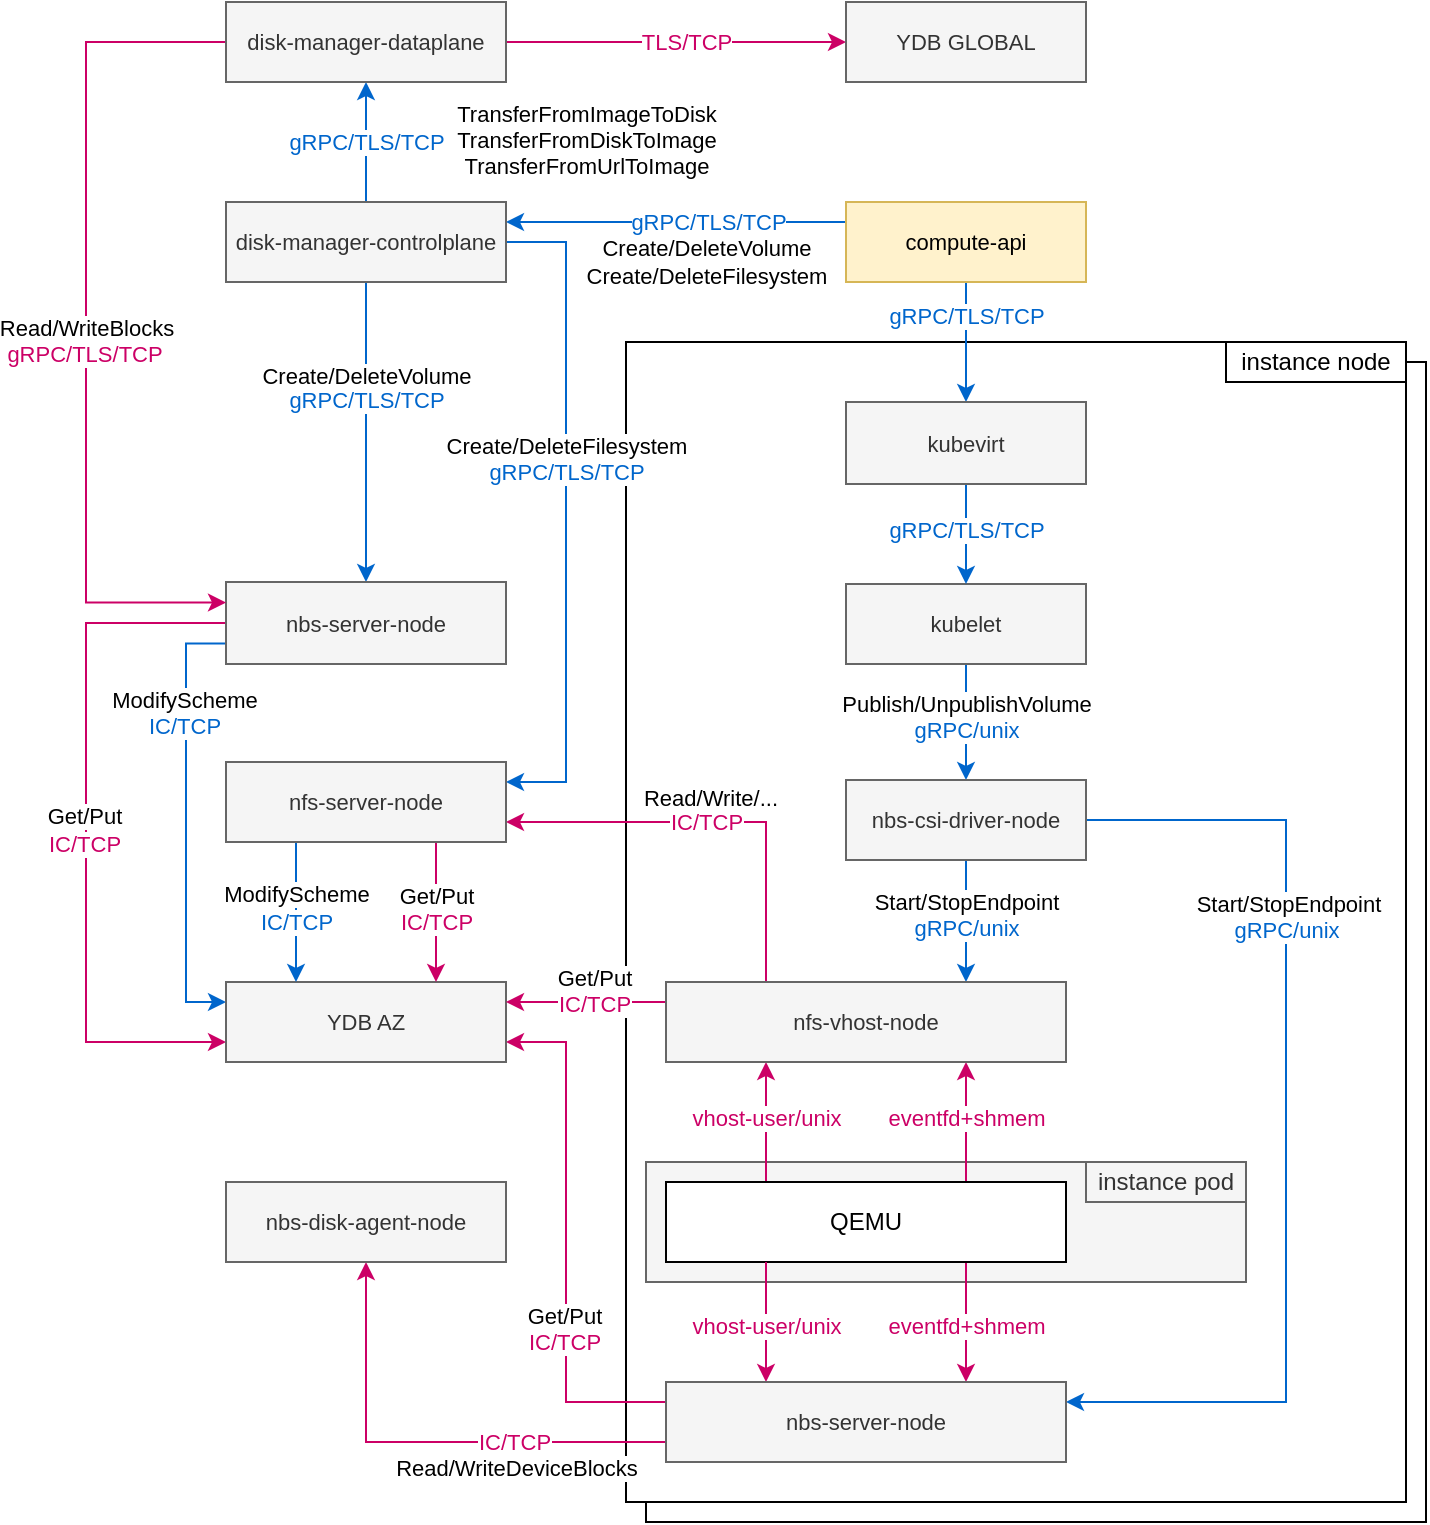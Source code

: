 <mxfile version="24.7.8">
  <diagram name="Page-1" id="2YBvvXClWsGukQMizWep">
    <mxGraphModel dx="1618" dy="586" grid="1" gridSize="10" guides="1" tooltips="1" connect="1" arrows="1" fold="1" page="1" pageScale="1" pageWidth="850" pageHeight="1100" math="0" shadow="0">
      <root>
        <mxCell id="0" />
        <mxCell id="1" parent="0" />
        <mxCell id="Xv-uowMnBE21GLggtnpt-47" style="edgeStyle=orthogonalEdgeStyle;rounded=0;orthogonalLoop=1;jettySize=auto;html=1;entryX=0.5;entryY=0;entryDx=0;entryDy=0;strokeColor=#0066CC;" parent="1" source="_0tyfMGEkezi1Wn5K47d-30" target="mKCn0pQEpmRzFZVJy1wr-6" edge="1">
          <mxGeometry relative="1" as="geometry" />
        </mxCell>
        <mxCell id="Xv-uowMnBE21GLggtnpt-48" value="gRPC/TLS/TCP" style="edgeLabel;html=1;align=center;verticalAlign=middle;resizable=0;points=[];fontColor=#0066CC;" parent="Xv-uowMnBE21GLggtnpt-47" vertex="1" connectable="0">
          <mxGeometry x="-0.001" relative="1" as="geometry">
            <mxPoint y="-16" as="offset" />
          </mxGeometry>
        </mxCell>
        <mxCell id="Xv-uowMnBE21GLggtnpt-68" value="Create/DeleteVolume" style="edgeLabel;html=1;align=center;verticalAlign=middle;resizable=0;points=[];" parent="Xv-uowMnBE21GLggtnpt-47" vertex="1" connectable="0">
          <mxGeometry x="-0.856" relative="1" as="geometry">
            <mxPoint y="36" as="offset" />
          </mxGeometry>
        </mxCell>
        <mxCell id="mKCn0pQEpmRzFZVJy1wr-146" value="" style="rounded=0;whiteSpace=wrap;html=1;verticalAlign=top;align=left;labelBackgroundColor=none;" parent="1" vertex="1">
          <mxGeometry x="110" y="220" width="390" height="580" as="geometry" />
        </mxCell>
        <mxCell id="mKCn0pQEpmRzFZVJy1wr-39" value="" style="rounded=0;whiteSpace=wrap;html=1;verticalAlign=top;align=left;labelBackgroundColor=none;" parent="1" vertex="1">
          <mxGeometry x="100" y="210" width="390" height="580" as="geometry" />
        </mxCell>
        <mxCell id="Xv-uowMnBE21GLggtnpt-5" style="edgeStyle=orthogonalEdgeStyle;rounded=0;orthogonalLoop=1;jettySize=auto;html=1;entryX=0.5;entryY=0;entryDx=0;entryDy=0;strokeColor=#0066CC;exitX=0.5;exitY=1;exitDx=0;exitDy=0;" parent="1" source="mKCn0pQEpmRzFZVJy1wr-2" target="mKCn0pQEpmRzFZVJy1wr-4" edge="1">
          <mxGeometry relative="1" as="geometry" />
        </mxCell>
        <mxCell id="Xv-uowMnBE21GLggtnpt-7" value="gRPC/unix" style="edgeLabel;html=1;align=center;verticalAlign=middle;resizable=0;points=[];fontColor=#0066CC;" parent="Xv-uowMnBE21GLggtnpt-5" vertex="1" connectable="0">
          <mxGeometry x="-0.017" relative="1" as="geometry">
            <mxPoint y="4" as="offset" />
          </mxGeometry>
        </mxCell>
        <mxCell id="mKCn0pQEpmRzFZVJy1wr-2" value="kubelet" style="rounded=0;whiteSpace=wrap;html=1;fontSize=11;fillColor=#f5f5f5;strokeColor=#666666;fontColor=#333333;" parent="1" vertex="1">
          <mxGeometry x="210" y="331" width="120" height="40" as="geometry" />
        </mxCell>
        <mxCell id="Xv-uowMnBE21GLggtnpt-4" style="edgeStyle=orthogonalEdgeStyle;rounded=0;orthogonalLoop=1;jettySize=auto;html=1;entryX=0.75;entryY=0;entryDx=0;entryDy=0;strokeColor=#0066CC;exitX=0.5;exitY=1;exitDx=0;exitDy=0;" parent="1" source="mKCn0pQEpmRzFZVJy1wr-4" target="_0tyfMGEkezi1Wn5K47d-60" edge="1">
          <mxGeometry relative="1" as="geometry" />
        </mxCell>
        <mxCell id="Xv-uowMnBE21GLggtnpt-21" value="gRPC/unix" style="edgeLabel;html=1;align=center;verticalAlign=middle;resizable=0;points=[];fontColor=#0066CC;" parent="Xv-uowMnBE21GLggtnpt-4" vertex="1" connectable="0">
          <mxGeometry x="-0.032" relative="1" as="geometry">
            <mxPoint y="4" as="offset" />
          </mxGeometry>
        </mxCell>
        <mxCell id="qlmGw0hflqmHRQ1-sKof-2" value="Start/StopEndpoint" style="edgeLabel;html=1;align=center;verticalAlign=middle;resizable=0;points=[];" vertex="1" connectable="0" parent="Xv-uowMnBE21GLggtnpt-4">
          <mxGeometry x="0.738" y="-2" relative="1" as="geometry">
            <mxPoint x="2" y="-32" as="offset" />
          </mxGeometry>
        </mxCell>
        <mxCell id="Xv-uowMnBE21GLggtnpt-31" style="edgeStyle=orthogonalEdgeStyle;rounded=0;orthogonalLoop=1;jettySize=auto;html=1;exitX=1;exitY=0.5;exitDx=0;exitDy=0;entryX=1;entryY=0.25;entryDx=0;entryDy=0;fontColor=#0066CC;strokeColor=#0066CC;" parent="1" source="mKCn0pQEpmRzFZVJy1wr-4" target="mKCn0pQEpmRzFZVJy1wr-47" edge="1">
          <mxGeometry relative="1" as="geometry">
            <Array as="points">
              <mxPoint x="430" y="449" />
              <mxPoint x="430" y="740" />
            </Array>
          </mxGeometry>
        </mxCell>
        <mxCell id="Xv-uowMnBE21GLggtnpt-32" value="gRPC/unix" style="edgeLabel;html=1;align=center;verticalAlign=middle;resizable=0;points=[];fontColor=#0066CC;" parent="Xv-uowMnBE21GLggtnpt-31" vertex="1" connectable="0">
          <mxGeometry x="-0.022" relative="1" as="geometry">
            <mxPoint y="-90" as="offset" />
          </mxGeometry>
        </mxCell>
        <mxCell id="qlmGw0hflqmHRQ1-sKof-6" value="Start/StopEndpoint" style="edgeLabel;html=1;align=center;verticalAlign=middle;resizable=0;points=[];" vertex="1" connectable="0" parent="Xv-uowMnBE21GLggtnpt-31">
          <mxGeometry x="-0.296" y="1" relative="1" as="geometry">
            <mxPoint y="-35" as="offset" />
          </mxGeometry>
        </mxCell>
        <mxCell id="mKCn0pQEpmRzFZVJy1wr-4" value="nbs-csi-driver-node" style="rounded=0;whiteSpace=wrap;html=1;fontSize=11;fillColor=#f5f5f5;fontColor=#333333;strokeColor=#666666;" parent="1" vertex="1">
          <mxGeometry x="210" y="429" width="120" height="40" as="geometry" />
        </mxCell>
        <mxCell id="Xv-uowMnBE21GLggtnpt-45" value="" style="edgeStyle=orthogonalEdgeStyle;rounded=0;orthogonalLoop=1;jettySize=auto;html=1;entryX=0;entryY=0.75;entryDx=0;entryDy=0;exitX=0;exitY=0.5;exitDx=0;exitDy=0;strokeColor=#CC0066;" parent="1" source="mKCn0pQEpmRzFZVJy1wr-6" target="mKCn0pQEpmRzFZVJy1wr-110" edge="1">
          <mxGeometry x="-0.032" relative="1" as="geometry">
            <mxPoint x="-97" y="370.5" as="sourcePoint" />
            <mxPoint x="-97" y="560" as="targetPoint" />
            <Array as="points">
              <mxPoint x="-170" y="351" />
              <mxPoint x="-170" y="560" />
            </Array>
            <mxPoint as="offset" />
          </mxGeometry>
        </mxCell>
        <mxCell id="Xv-uowMnBE21GLggtnpt-59" value="IC/TCP" style="edgeLabel;html=1;align=center;verticalAlign=middle;resizable=0;points=[];fontColor=#CC0066;" parent="Xv-uowMnBE21GLggtnpt-45" vertex="1" connectable="0">
          <mxGeometry x="0.031" y="-1" relative="1" as="geometry">
            <mxPoint as="offset" />
          </mxGeometry>
        </mxCell>
        <mxCell id="Xv-uowMnBE21GLggtnpt-77" value="Get/Put" style="edgeLabel;html=1;align=center;verticalAlign=middle;resizable=0;points=[];" parent="Xv-uowMnBE21GLggtnpt-45" vertex="1" connectable="0">
          <mxGeometry x="-0.086" relative="1" as="geometry">
            <mxPoint x="-1" y="7" as="offset" />
          </mxGeometry>
        </mxCell>
        <mxCell id="Xv-uowMnBE21GLggtnpt-50" style="edgeStyle=orthogonalEdgeStyle;rounded=0;orthogonalLoop=1;jettySize=auto;html=1;entryX=0;entryY=0.25;entryDx=0;entryDy=0;exitX=0;exitY=0.75;exitDx=0;exitDy=0;strokeColor=#0066CC;" parent="1" source="mKCn0pQEpmRzFZVJy1wr-6" target="mKCn0pQEpmRzFZVJy1wr-110" edge="1">
          <mxGeometry relative="1" as="geometry">
            <Array as="points">
              <mxPoint x="-120" y="361" />
              <mxPoint x="-120" y="540" />
            </Array>
          </mxGeometry>
        </mxCell>
        <mxCell id="Xv-uowMnBE21GLggtnpt-75" value="IC/TCP" style="edgeLabel;html=1;align=center;verticalAlign=middle;resizable=0;points=[];fontColor=#0066CC;" parent="Xv-uowMnBE21GLggtnpt-50" vertex="1" connectable="0">
          <mxGeometry x="-0.466" y="-1" relative="1" as="geometry">
            <mxPoint y="2" as="offset" />
          </mxGeometry>
        </mxCell>
        <mxCell id="Xv-uowMnBE21GLggtnpt-76" value="ModifyScheme" style="edgeLabel;html=1;align=center;verticalAlign=middle;resizable=0;points=[];" parent="Xv-uowMnBE21GLggtnpt-50" vertex="1" connectable="0">
          <mxGeometry x="-0.62" y="-1" relative="1" as="geometry">
            <mxPoint y="6" as="offset" />
          </mxGeometry>
        </mxCell>
        <mxCell id="mKCn0pQEpmRzFZVJy1wr-6" value="nbs-server-node" style="rounded=0;whiteSpace=wrap;html=1;fontSize=11;fillColor=#f5f5f5;fontColor=#333333;strokeColor=#666666;" parent="1" vertex="1">
          <mxGeometry x="-100" y="330" width="140" height="41" as="geometry" />
        </mxCell>
        <mxCell id="mKCn0pQEpmRzFZVJy1wr-28" value="Publish/UnpublishVolume" style="text;html=1;align=center;verticalAlign=middle;resizable=0;points=[];autosize=1;strokeColor=none;fillColor=none;fontSize=11;labelBackgroundColor=default;labelBorderColor=none;" parent="1" vertex="1">
          <mxGeometry x="195" y="376" width="150" height="30" as="geometry" />
        </mxCell>
        <mxCell id="mKCn0pQEpmRzFZVJy1wr-111" style="edgeStyle=orthogonalEdgeStyle;rounded=0;orthogonalLoop=1;jettySize=auto;html=1;entryX=1;entryY=0.75;entryDx=0;entryDy=0;strokeColor=#CC0066;startArrow=none;startFill=0;exitX=0;exitY=0.25;exitDx=0;exitDy=0;" parent="1" source="mKCn0pQEpmRzFZVJy1wr-47" target="mKCn0pQEpmRzFZVJy1wr-110" edge="1">
          <mxGeometry relative="1" as="geometry">
            <mxPoint x="30" y="740" as="sourcePoint" />
            <mxPoint x="-80" y="570" as="targetPoint" />
            <Array as="points">
              <mxPoint x="70" y="740" />
              <mxPoint x="70" y="560" />
            </Array>
          </mxGeometry>
        </mxCell>
        <mxCell id="mKCn0pQEpmRzFZVJy1wr-112" value="IC/TCP" style="edgeLabel;html=1;align=center;verticalAlign=middle;resizable=0;points=[];fontColor=#CC0066;" parent="mKCn0pQEpmRzFZVJy1wr-111" vertex="1" connectable="0">
          <mxGeometry x="0.011" y="-1" relative="1" as="geometry">
            <mxPoint x="84" y="3" as="offset" />
          </mxGeometry>
        </mxCell>
        <mxCell id="Xv-uowMnBE21GLggtnpt-63" value="IC/TCP" style="edgeLabel;html=1;align=center;verticalAlign=middle;resizable=0;points=[];fontColor=#CC0066;" parent="mKCn0pQEpmRzFZVJy1wr-111" vertex="1" connectable="0">
          <mxGeometry x="0.381" y="1" relative="1" as="geometry">
            <mxPoint y="99" as="offset" />
          </mxGeometry>
        </mxCell>
        <mxCell id="Xv-uowMnBE21GLggtnpt-70" value="Get/Put" style="edgeLabel;html=1;align=center;verticalAlign=middle;resizable=0;points=[];" parent="mKCn0pQEpmRzFZVJy1wr-111" vertex="1" connectable="0">
          <mxGeometry x="0.294" y="1" relative="1" as="geometry">
            <mxPoint y="75" as="offset" />
          </mxGeometry>
        </mxCell>
        <mxCell id="_0tyfMGEkezi1Wn5K47d-6" style="edgeStyle=orthogonalEdgeStyle;rounded=0;orthogonalLoop=1;jettySize=auto;html=1;exitX=0;exitY=0.75;exitDx=0;exitDy=0;strokeColor=#CC0066;entryX=0.5;entryY=1;entryDx=0;entryDy=0;" parent="1" source="mKCn0pQEpmRzFZVJy1wr-47" target="_0tyfMGEkezi1Wn5K47d-5" edge="1">
          <mxGeometry relative="1" as="geometry">
            <mxPoint x="120" y="750" as="sourcePoint" />
            <mxPoint x="25.0" y="640" as="targetPoint" />
            <Array as="points" />
          </mxGeometry>
        </mxCell>
        <mxCell id="_0tyfMGEkezi1Wn5K47d-7" value="&lt;font color=&quot;#cc0066&quot;&gt;IC/TCP&lt;/font&gt;" style="edgeLabel;html=1;align=center;verticalAlign=middle;resizable=0;points=[];" parent="_0tyfMGEkezi1Wn5K47d-6" vertex="1" connectable="0">
          <mxGeometry x="-0.0" relative="1" as="geometry">
            <mxPoint x="44" as="offset" />
          </mxGeometry>
        </mxCell>
        <mxCell id="mKCn0pQEpmRzFZVJy1wr-110" value="YDB AZ" style="rounded=0;whiteSpace=wrap;html=1;fontSize=11;fillColor=#f5f5f5;fontColor=#333333;strokeColor=#666666;" parent="1" vertex="1">
          <mxGeometry x="-100" y="530" width="140" height="40" as="geometry" />
        </mxCell>
        <mxCell id="_0tyfMGEkezi1Wn5K47d-5" value="nbs-disk-agent-node" style="rounded=0;whiteSpace=wrap;html=1;fontSize=11;fillColor=#f5f5f5;fontColor=#333333;strokeColor=#666666;" parent="1" vertex="1">
          <mxGeometry x="-100" y="630" width="140" height="40" as="geometry" />
        </mxCell>
        <mxCell id="_0tyfMGEkezi1Wn5K47d-8" value="Read/WriteDeviceBlocks" style="text;html=1;align=center;verticalAlign=middle;resizable=0;points=[];autosize=1;strokeColor=none;fillColor=none;fontSize=11;labelBackgroundColor=default;" parent="1" vertex="1">
          <mxGeometry x="-25" y="758" width="140" height="30" as="geometry" />
        </mxCell>
        <mxCell id="_0tyfMGEkezi1Wn5K47d-42" style="edgeStyle=orthogonalEdgeStyle;rounded=0;orthogonalLoop=1;jettySize=auto;html=1;entryX=1;entryY=0.25;entryDx=0;entryDy=0;strokeColor=#0066CC;exitX=0;exitY=0.25;exitDx=0;exitDy=0;" parent="1" source="_0tyfMGEkezi1Wn5K47d-29" target="_0tyfMGEkezi1Wn5K47d-30" edge="1">
          <mxGeometry relative="1" as="geometry" />
        </mxCell>
        <mxCell id="Xv-uowMnBE21GLggtnpt-58" value="gRPC/TLS/TCP" style="edgeLabel;html=1;align=center;verticalAlign=middle;resizable=0;points=[];fontColor=#0066CC;" parent="_0tyfMGEkezi1Wn5K47d-42" vertex="1" connectable="0">
          <mxGeometry x="0.016" y="-3" relative="1" as="geometry">
            <mxPoint x="17" y="3" as="offset" />
          </mxGeometry>
        </mxCell>
        <mxCell id="qlmGw0hflqmHRQ1-sKof-3" value="Create/DeleteVolume&lt;div&gt;Create/DeleteFilesystem&lt;/div&gt;" style="edgeLabel;html=1;align=center;verticalAlign=middle;resizable=0;points=[];labelBackgroundColor=none;" vertex="1" connectable="0" parent="_0tyfMGEkezi1Wn5K47d-42">
          <mxGeometry x="-0.436" y="-3" relative="1" as="geometry">
            <mxPoint x="-22" y="23" as="offset" />
          </mxGeometry>
        </mxCell>
        <mxCell id="VRwGNVWa2ceTCC_4Sq0K-13" style="edgeStyle=orthogonalEdgeStyle;rounded=0;orthogonalLoop=1;jettySize=auto;html=1;strokeColor=#0066CC;entryX=0.5;entryY=0;entryDx=0;entryDy=0;" parent="1" source="_0tyfMGEkezi1Wn5K47d-29" target="VRwGNVWa2ceTCC_4Sq0K-12" edge="1">
          <mxGeometry relative="1" as="geometry" />
        </mxCell>
        <mxCell id="Xv-uowMnBE21GLggtnpt-13" value="gRPC/TLS/TCP" style="edgeLabel;html=1;align=center;verticalAlign=middle;resizable=0;points=[];fontColor=#0066CC;" parent="VRwGNVWa2ceTCC_4Sq0K-13" vertex="1" connectable="0">
          <mxGeometry x="-0.027" y="-1" relative="1" as="geometry">
            <mxPoint x="1" y="-12" as="offset" />
          </mxGeometry>
        </mxCell>
        <mxCell id="_0tyfMGEkezi1Wn5K47d-29" value="compute-api" style="rounded=0;whiteSpace=wrap;html=1;fontSize=11;fillColor=#fff2cc;strokeColor=#d6b656;" parent="1" vertex="1">
          <mxGeometry x="210" y="140" width="120" height="40" as="geometry" />
        </mxCell>
        <mxCell id="VRwGNVWa2ceTCC_4Sq0K-3" style="edgeStyle=orthogonalEdgeStyle;rounded=0;orthogonalLoop=1;jettySize=auto;html=1;entryX=0.5;entryY=1;entryDx=0;entryDy=0;strokeColor=#0066CC;exitX=0.5;exitY=0;exitDx=0;exitDy=0;" parent="1" source="_0tyfMGEkezi1Wn5K47d-30" target="_0tyfMGEkezi1Wn5K47d-32" edge="1">
          <mxGeometry relative="1" as="geometry" />
        </mxCell>
        <mxCell id="VRwGNVWa2ceTCC_4Sq0K-9" value="gRPC/TLS/TCP" style="edgeLabel;html=1;align=center;verticalAlign=middle;resizable=0;points=[];fontColor=#0066CC;" parent="VRwGNVWa2ceTCC_4Sq0K-3" vertex="1" connectable="0">
          <mxGeometry relative="1" as="geometry">
            <mxPoint as="offset" />
          </mxGeometry>
        </mxCell>
        <mxCell id="qlmGw0hflqmHRQ1-sKof-4" value="TransferFromImageToDisk&lt;div&gt;TransferFromDiskToImage&lt;/div&gt;&lt;div&gt;TransferFromUrlToImage&lt;/div&gt;" style="edgeLabel;html=1;align=center;verticalAlign=middle;resizable=0;points=[];labelBackgroundColor=none;" vertex="1" connectable="0" parent="VRwGNVWa2ceTCC_4Sq0K-3">
          <mxGeometry x="-0.427" relative="1" as="geometry">
            <mxPoint x="110" y="-14" as="offset" />
          </mxGeometry>
        </mxCell>
        <mxCell id="Xv-uowMnBE21GLggtnpt-38" style="edgeStyle=orthogonalEdgeStyle;rounded=0;orthogonalLoop=1;jettySize=auto;html=1;exitX=1;exitY=0.75;exitDx=0;exitDy=0;strokeColor=#0066CC;entryX=1;entryY=0.25;entryDx=0;entryDy=0;" parent="1" source="_0tyfMGEkezi1Wn5K47d-30" target="_0tyfMGEkezi1Wn5K47d-61" edge="1">
          <mxGeometry relative="1" as="geometry">
            <mxPoint x="60" y="439" as="targetPoint" />
            <Array as="points">
              <mxPoint x="70" y="160" />
              <mxPoint x="70" y="430" />
            </Array>
          </mxGeometry>
        </mxCell>
        <mxCell id="Xv-uowMnBE21GLggtnpt-57" value="gRPC/TLS/TCP" style="edgeLabel;html=1;align=center;verticalAlign=middle;resizable=0;points=[];fontColor=#0066CC;" parent="Xv-uowMnBE21GLggtnpt-38" vertex="1" connectable="0">
          <mxGeometry x="-0.003" relative="1" as="geometry">
            <mxPoint y="-15" as="offset" />
          </mxGeometry>
        </mxCell>
        <mxCell id="Xv-uowMnBE21GLggtnpt-67" value="Create/DeleteFilesystem" style="edgeLabel;html=1;align=center;verticalAlign=middle;resizable=0;points=[];" parent="Xv-uowMnBE21GLggtnpt-38" vertex="1" connectable="0">
          <mxGeometry x="-0.437" y="-1" relative="1" as="geometry">
            <mxPoint x="1" y="46" as="offset" />
          </mxGeometry>
        </mxCell>
        <mxCell id="_0tyfMGEkezi1Wn5K47d-30" value="disk-manager-controlplane&lt;span style=&quot;color: rgba(0, 0, 0, 0); font-family: monospace; font-size: 0px; text-align: start; text-wrap: nowrap;&quot;&gt;%3CmxGraphModel%3E%3Croot%3E%3CmxCell%20id%3D%220%22%2F%3E%3CmxCell%20id%3D%221%22%20parent%3D%220%22%2F%3E%3CmxCell%20id%3D%222%22%20value%3D%22kubelet%22%20style%3D%22rounded%3D0%3BwhiteSpace%3Dwrap%3Bhtml%3D1%3BfontSize%3D11%3BfillColor%3D%23f5f5f5%3BstrokeColor%3D%23666666%3BfontColor%3D%23333333%3B%22%20vertex%3D%221%22%20parent%3D%221%22%3E%3CmxGeometry%20x%3D%22180%22%20y%3D%22360%22%20width%3D%22110%22%20height%3D%2240%22%20as%3D%22geometry%22%2F%3E%3C%2FmxCell%3E%3C%2Froot%3E%3C%2FmxGraphModel%3E&lt;/span&gt;" style="rounded=0;whiteSpace=wrap;html=1;fontSize=11;fillColor=#f5f5f5;strokeColor=#666666;fontColor=#333333;" parent="1" vertex="1">
          <mxGeometry x="-100" y="140" width="140" height="40" as="geometry" />
        </mxCell>
        <mxCell id="VRwGNVWa2ceTCC_4Sq0K-6" style="edgeStyle=orthogonalEdgeStyle;rounded=0;orthogonalLoop=1;jettySize=auto;html=1;entryX=0;entryY=0.5;entryDx=0;entryDy=0;strokeColor=#CC0066;exitX=1;exitY=0.5;exitDx=0;exitDy=0;" parent="1" source="_0tyfMGEkezi1Wn5K47d-32" target="VRwGNVWa2ceTCC_4Sq0K-11" edge="1">
          <mxGeometry relative="1" as="geometry">
            <Array as="points" />
            <mxPoint x="50" y="89.69" as="sourcePoint" />
            <mxPoint x="160" y="89.69" as="targetPoint" />
          </mxGeometry>
        </mxCell>
        <mxCell id="VRwGNVWa2ceTCC_4Sq0K-10" value="TLS/TCP" style="edgeLabel;html=1;align=center;verticalAlign=middle;resizable=0;points=[];fontColor=#CC0066;" parent="VRwGNVWa2ceTCC_4Sq0K-6" vertex="1" connectable="0">
          <mxGeometry x="0.293" y="1" relative="1" as="geometry">
            <mxPoint x="-20" y="1" as="offset" />
          </mxGeometry>
        </mxCell>
        <mxCell id="Xv-uowMnBE21GLggtnpt-39" style="edgeStyle=orthogonalEdgeStyle;rounded=0;orthogonalLoop=1;jettySize=auto;html=1;entryX=0;entryY=0.25;entryDx=0;entryDy=0;strokeColor=#CC0066;exitX=0;exitY=0.5;exitDx=0;exitDy=0;" parent="1" source="_0tyfMGEkezi1Wn5K47d-32" target="mKCn0pQEpmRzFZVJy1wr-6" edge="1">
          <mxGeometry relative="1" as="geometry">
            <mxPoint x="-140.04" y="85.85" as="sourcePoint" />
            <mxPoint x="-140.04" y="336.1" as="targetPoint" />
            <Array as="points">
              <mxPoint x="-170" y="60" />
              <mxPoint x="-170" y="340" />
            </Array>
          </mxGeometry>
        </mxCell>
        <mxCell id="Xv-uowMnBE21GLggtnpt-60" value="gRPC/TLS/TCP" style="edgeLabel;html=1;align=center;verticalAlign=middle;resizable=0;points=[];fontColor=#CC0066;" parent="Xv-uowMnBE21GLggtnpt-39" vertex="1" connectable="0">
          <mxGeometry x="-0.007" y="-1" relative="1" as="geometry">
            <mxPoint y="17" as="offset" />
          </mxGeometry>
        </mxCell>
        <mxCell id="Xv-uowMnBE21GLggtnpt-64" value="Read/WriteBlocks" style="edgeLabel;html=1;align=center;verticalAlign=middle;resizable=0;points=[];" parent="Xv-uowMnBE21GLggtnpt-39" vertex="1" connectable="0">
          <mxGeometry x="-0.106" y="4" relative="1" as="geometry">
            <mxPoint x="-4" y="25" as="offset" />
          </mxGeometry>
        </mxCell>
        <mxCell id="_0tyfMGEkezi1Wn5K47d-32" value="disk-manager-dataplane&lt;span style=&quot;color: rgba(0, 0, 0, 0); font-family: monospace; font-size: 0px; text-align: start; text-wrap: nowrap;&quot;&gt;%3CmxGraphModel%3E%3Croot%3E%3CmxCell%20id%3D%220%22%2F%3E%3CmxCell%20id%3D%221%22%20parent%3D%220%22%2F%3E%3CmxCell%20id%3D%222%22%20value%3D%22kubelet%22%20style%3D%22rounded%3D0%3BwhiteSpace%3Dwrap%3Bhtml%3D1%3BfontSize%3D11%3BfillColor%3D%23f5f5f5%3BstrokeColor%3D%23666666%3BfontColor%3D%23333333%3B%22%20vertex%3D%221%22%20parent%3D%221%22%3E%3CmxGeometry%20x%3D%22180%22%20y%3D%22360%22%20width%3D%22110%22%20height%3D%2240%22%20as%3D%22geometry%22%2F%3E%3C%2FmxCell%3E%3C%2Froot%3E%3C%2FmxGraphModel%3E&lt;/span&gt;" style="rounded=0;whiteSpace=wrap;html=1;fontSize=11;fillColor=#f5f5f5;strokeColor=#666666;fontColor=#333333;" parent="1" vertex="1">
          <mxGeometry x="-100" y="40" width="140" height="40" as="geometry" />
        </mxCell>
        <mxCell id="mKCn0pQEpmRzFZVJy1wr-7" value="" style="rounded=0;whiteSpace=wrap;html=1;fontSize=11;fillColor=#f5f5f5;fontColor=#333333;strokeColor=#666666;" parent="1" vertex="1">
          <mxGeometry x="110" y="620" width="300" height="60" as="geometry" />
        </mxCell>
        <mxCell id="_0tyfMGEkezi1Wn5K47d-53" style="edgeStyle=orthogonalEdgeStyle;rounded=0;orthogonalLoop=1;jettySize=auto;html=1;exitX=0.75;exitY=1;exitDx=0;exitDy=0;entryX=0.75;entryY=0;entryDx=0;entryDy=0;strokeColor=#CC0066;" parent="1" source="_0tyfMGEkezi1Wn5K47d-24" target="mKCn0pQEpmRzFZVJy1wr-47" edge="1">
          <mxGeometry relative="1" as="geometry">
            <mxPoint x="298" y="640" as="sourcePoint" />
            <mxPoint x="298" y="580" as="targetPoint" />
          </mxGeometry>
        </mxCell>
        <mxCell id="_0tyfMGEkezi1Wn5K47d-56" value="&lt;font color=&quot;#cc0066&quot;&gt;eventfd+shmem&lt;/font&gt;" style="edgeLabel;html=1;align=center;verticalAlign=middle;resizable=0;points=[];" parent="_0tyfMGEkezi1Wn5K47d-53" vertex="1" connectable="0">
          <mxGeometry x="0.03" relative="1" as="geometry">
            <mxPoint y="1" as="offset" />
          </mxGeometry>
        </mxCell>
        <mxCell id="VRwGNVWa2ceTCC_4Sq0K-44" style="edgeStyle=orthogonalEdgeStyle;rounded=0;orthogonalLoop=1;jettySize=auto;html=1;exitX=0.25;exitY=0;exitDx=0;exitDy=0;entryX=0.25;entryY=1;entryDx=0;entryDy=0;strokeColor=#CC0066;" parent="1" source="_0tyfMGEkezi1Wn5K47d-24" target="_0tyfMGEkezi1Wn5K47d-60" edge="1">
          <mxGeometry relative="1" as="geometry" />
        </mxCell>
        <mxCell id="VRwGNVWa2ceTCC_4Sq0K-45" style="edgeStyle=orthogonalEdgeStyle;rounded=0;orthogonalLoop=1;jettySize=auto;html=1;exitX=0.75;exitY=0;exitDx=0;exitDy=0;strokeColor=#CC0066;entryX=0.75;entryY=1;entryDx=0;entryDy=0;" parent="1" source="_0tyfMGEkezi1Wn5K47d-24" target="_0tyfMGEkezi1Wn5K47d-60" edge="1">
          <mxGeometry relative="1" as="geometry">
            <mxPoint x="-90" y="860" as="targetPoint" />
          </mxGeometry>
        </mxCell>
        <mxCell id="Xv-uowMnBE21GLggtnpt-18" value="eventfd+shmem" style="edgeLabel;html=1;align=center;verticalAlign=middle;resizable=0;points=[];fontColor=#CC0066;" parent="VRwGNVWa2ceTCC_4Sq0K-45" vertex="1" connectable="0">
          <mxGeometry x="0.017" relative="1" as="geometry">
            <mxPoint y="-2" as="offset" />
          </mxGeometry>
        </mxCell>
        <mxCell id="_0tyfMGEkezi1Wn5K47d-24" value="QEMU" style="rounded=0;whiteSpace=wrap;html=1;" parent="1" vertex="1">
          <mxGeometry x="120" y="630" width="200" height="40" as="geometry" />
        </mxCell>
        <mxCell id="_0tyfMGEkezi1Wn5K47d-28" style="edgeStyle=orthogonalEdgeStyle;rounded=0;orthogonalLoop=1;jettySize=auto;html=1;entryX=0.25;entryY=0;entryDx=0;entryDy=0;strokeColor=#CC0066;exitX=0.25;exitY=1;exitDx=0;exitDy=0;" parent="1" source="_0tyfMGEkezi1Wn5K47d-24" target="mKCn0pQEpmRzFZVJy1wr-47" edge="1">
          <mxGeometry relative="1" as="geometry" />
        </mxCell>
        <mxCell id="_0tyfMGEkezi1Wn5K47d-44" value="&lt;font color=&quot;#cc0066&quot;&gt;vhost-user/unix&lt;/font&gt;" style="edgeLabel;html=1;align=center;verticalAlign=middle;resizable=0;points=[];" parent="_0tyfMGEkezi1Wn5K47d-28" vertex="1" connectable="0">
          <mxGeometry x="-0.159" y="-1" relative="1" as="geometry">
            <mxPoint x="1" y="7" as="offset" />
          </mxGeometry>
        </mxCell>
        <mxCell id="mKCn0pQEpmRzFZVJy1wr-47" value="nbs-server-node" style="rounded=0;whiteSpace=wrap;html=1;fontSize=11;fillColor=#f5f5f5;fontColor=#333333;strokeColor=#666666;" parent="1" vertex="1">
          <mxGeometry x="120" y="730" width="200" height="40" as="geometry" />
        </mxCell>
        <mxCell id="VRwGNVWa2ceTCC_4Sq0K-38" style="edgeStyle=orthogonalEdgeStyle;rounded=0;orthogonalLoop=1;jettySize=auto;html=1;strokeColor=#CC0066;entryX=1;entryY=0.25;entryDx=0;entryDy=0;exitX=0;exitY=0.25;exitDx=0;exitDy=0;" parent="1" source="_0tyfMGEkezi1Wn5K47d-60" target="mKCn0pQEpmRzFZVJy1wr-110" edge="1">
          <mxGeometry relative="1" as="geometry">
            <Array as="points">
              <mxPoint x="80" y="540" />
              <mxPoint x="80" y="540" />
            </Array>
          </mxGeometry>
        </mxCell>
        <mxCell id="VRwGNVWa2ceTCC_4Sq0K-57" value="IC/TCP" style="edgeLabel;html=1;align=center;verticalAlign=middle;resizable=0;points=[];fontColor=#CC0066;" parent="VRwGNVWa2ceTCC_4Sq0K-38" vertex="1" connectable="0">
          <mxGeometry x="0.02" relative="1" as="geometry">
            <mxPoint x="5" y="1" as="offset" />
          </mxGeometry>
        </mxCell>
        <mxCell id="qlmGw0hflqmHRQ1-sKof-7" value="Get/Put" style="edgeLabel;html=1;align=center;verticalAlign=middle;resizable=0;points=[];" vertex="1" connectable="0" parent="VRwGNVWa2ceTCC_4Sq0K-38">
          <mxGeometry x="-0.919" y="1" relative="1" as="geometry">
            <mxPoint x="-33" y="-13" as="offset" />
          </mxGeometry>
        </mxCell>
        <mxCell id="Xv-uowMnBE21GLggtnpt-9" style="edgeStyle=orthogonalEdgeStyle;rounded=0;orthogonalLoop=1;jettySize=auto;html=1;exitX=0.25;exitY=0;exitDx=0;exitDy=0;entryX=1;entryY=0.75;entryDx=0;entryDy=0;strokeColor=#CC0066;" parent="1" source="_0tyfMGEkezi1Wn5K47d-60" target="_0tyfMGEkezi1Wn5K47d-61" edge="1">
          <mxGeometry relative="1" as="geometry" />
        </mxCell>
        <mxCell id="Xv-uowMnBE21GLggtnpt-11" value="IC/TCP" style="edgeLabel;html=1;align=center;verticalAlign=middle;resizable=0;points=[];fontColor=#CC0066;" parent="Xv-uowMnBE21GLggtnpt-9" vertex="1" connectable="0">
          <mxGeometry x="-0.01" relative="1" as="geometry">
            <mxPoint x="-6" as="offset" />
          </mxGeometry>
        </mxCell>
        <mxCell id="Xv-uowMnBE21GLggtnpt-79" value="Read/Write/..." style="edgeLabel;html=1;align=center;verticalAlign=middle;resizable=0;points=[];" parent="Xv-uowMnBE21GLggtnpt-9" vertex="1" connectable="0">
          <mxGeometry x="0.532" y="-1" relative="1" as="geometry">
            <mxPoint x="53" y="-11" as="offset" />
          </mxGeometry>
        </mxCell>
        <mxCell id="_0tyfMGEkezi1Wn5K47d-60" value="nfs-vhost-node" style="rounded=0;whiteSpace=wrap;html=1;fontSize=11;fillColor=#f5f5f5;strokeColor=#666666;fontColor=#333333;" parent="1" vertex="1">
          <mxGeometry x="120" y="530" width="200" height="40" as="geometry" />
        </mxCell>
        <mxCell id="VRwGNVWa2ceTCC_4Sq0K-11" value="YDB GLOBAL" style="rounded=0;whiteSpace=wrap;html=1;fontSize=11;fillColor=#f5f5f5;fontColor=#333333;strokeColor=#666666;" parent="1" vertex="1">
          <mxGeometry x="210" y="40" width="120" height="40" as="geometry" />
        </mxCell>
        <mxCell id="VRwGNVWa2ceTCC_4Sq0K-14" style="edgeStyle=orthogonalEdgeStyle;rounded=0;orthogonalLoop=1;jettySize=auto;html=1;entryX=0.5;entryY=0;entryDx=0;entryDy=0;strokeColor=#0066CC;" parent="1" source="VRwGNVWa2ceTCC_4Sq0K-12" target="mKCn0pQEpmRzFZVJy1wr-2" edge="1">
          <mxGeometry relative="1" as="geometry" />
        </mxCell>
        <mxCell id="Xv-uowMnBE21GLggtnpt-12" value="gRPC/TLS/TCP" style="edgeLabel;html=1;align=center;verticalAlign=middle;resizable=0;points=[];fontColor=#0066CC;" parent="VRwGNVWa2ceTCC_4Sq0K-14" vertex="1" connectable="0">
          <mxGeometry x="-0.017" relative="1" as="geometry">
            <mxPoint y="-2" as="offset" />
          </mxGeometry>
        </mxCell>
        <mxCell id="VRwGNVWa2ceTCC_4Sq0K-12" value="kubevirt" style="rounded=0;whiteSpace=wrap;html=1;fontSize=11;fillColor=#f5f5f5;fontColor=#333333;strokeColor=#666666;" parent="1" vertex="1">
          <mxGeometry x="210" y="240" width="120" height="41" as="geometry" />
        </mxCell>
        <mxCell id="VRwGNVWa2ceTCC_4Sq0K-47" value="&lt;font color=&quot;#cc0066&quot;&gt;vhost-user/unix&lt;/font&gt;" style="edgeLabel;html=1;align=center;verticalAlign=middle;resizable=0;points=[];" parent="1" vertex="1" connectable="0">
          <mxGeometry x="170.0" y="597.995" as="geometry" />
        </mxCell>
        <mxCell id="Xv-uowMnBE21GLggtnpt-17" value="instance pod" style="rounded=0;whiteSpace=wrap;html=1;fillColor=#f5f5f5;fontColor=#333333;strokeColor=#666666;" parent="1" vertex="1">
          <mxGeometry x="330" y="620" width="80" height="20" as="geometry" />
        </mxCell>
        <mxCell id="Xv-uowMnBE21GLggtnpt-43" style="edgeStyle=orthogonalEdgeStyle;rounded=0;orthogonalLoop=1;jettySize=auto;html=1;exitX=0.75;exitY=1;exitDx=0;exitDy=0;entryX=0.75;entryY=0;entryDx=0;entryDy=0;strokeColor=#CC0066;" parent="1" source="_0tyfMGEkezi1Wn5K47d-61" target="mKCn0pQEpmRzFZVJy1wr-110" edge="1">
          <mxGeometry relative="1" as="geometry" />
        </mxCell>
        <mxCell id="Xv-uowMnBE21GLggtnpt-62" value="IC/TCP" style="edgeLabel;html=1;align=center;verticalAlign=middle;resizable=0;points=[];fontColor=#CC0066;" parent="Xv-uowMnBE21GLggtnpt-43" vertex="1" connectable="0">
          <mxGeometry x="0.019" y="-1" relative="1" as="geometry">
            <mxPoint x="1" y="4" as="offset" />
          </mxGeometry>
        </mxCell>
        <mxCell id="Xv-uowMnBE21GLggtnpt-73" value="Get/Put" style="edgeLabel;html=1;align=center;verticalAlign=middle;resizable=0;points=[];" parent="Xv-uowMnBE21GLggtnpt-43" vertex="1" connectable="0">
          <mxGeometry x="-0.667" y="2" relative="1" as="geometry">
            <mxPoint x="-2" y="15" as="offset" />
          </mxGeometry>
        </mxCell>
        <mxCell id="Xv-uowMnBE21GLggtnpt-44" style="edgeStyle=orthogonalEdgeStyle;rounded=0;orthogonalLoop=1;jettySize=auto;html=1;entryX=0.25;entryY=0;entryDx=0;entryDy=0;exitX=0.25;exitY=1;exitDx=0;exitDy=0;strokeColor=#0066CC;" parent="1" source="_0tyfMGEkezi1Wn5K47d-61" target="mKCn0pQEpmRzFZVJy1wr-110" edge="1">
          <mxGeometry relative="1" as="geometry" />
        </mxCell>
        <mxCell id="Xv-uowMnBE21GLggtnpt-61" value="IC/TCP" style="edgeLabel;html=1;align=center;verticalAlign=middle;resizable=0;points=[];fontColor=#0066CC;" parent="Xv-uowMnBE21GLggtnpt-44" vertex="1" connectable="0">
          <mxGeometry x="-0.122" relative="1" as="geometry">
            <mxPoint y="9" as="offset" />
          </mxGeometry>
        </mxCell>
        <mxCell id="Xv-uowMnBE21GLggtnpt-74" value="ModifyScheme" style="edgeLabel;html=1;align=center;verticalAlign=middle;resizable=0;points=[];" parent="Xv-uowMnBE21GLggtnpt-44" vertex="1" connectable="0">
          <mxGeometry x="-0.461" relative="1" as="geometry">
            <mxPoint y="7" as="offset" />
          </mxGeometry>
        </mxCell>
        <mxCell id="_0tyfMGEkezi1Wn5K47d-61" value="nfs-server-node" style="rounded=0;whiteSpace=wrap;html=1;fontSize=11;fillColor=#f5f5f5;strokeColor=#666666;fontColor=#333333;" parent="1" vertex="1">
          <mxGeometry x="-100" y="420" width="140" height="40" as="geometry" />
        </mxCell>
        <mxCell id="6k-ciNeuFFVRgkN2Ee7Q-1" value="instance node" style="rounded=0;whiteSpace=wrap;html=1;" parent="1" vertex="1">
          <mxGeometry x="400" y="210" width="90" height="20" as="geometry" />
        </mxCell>
      </root>
    </mxGraphModel>
  </diagram>
</mxfile>
